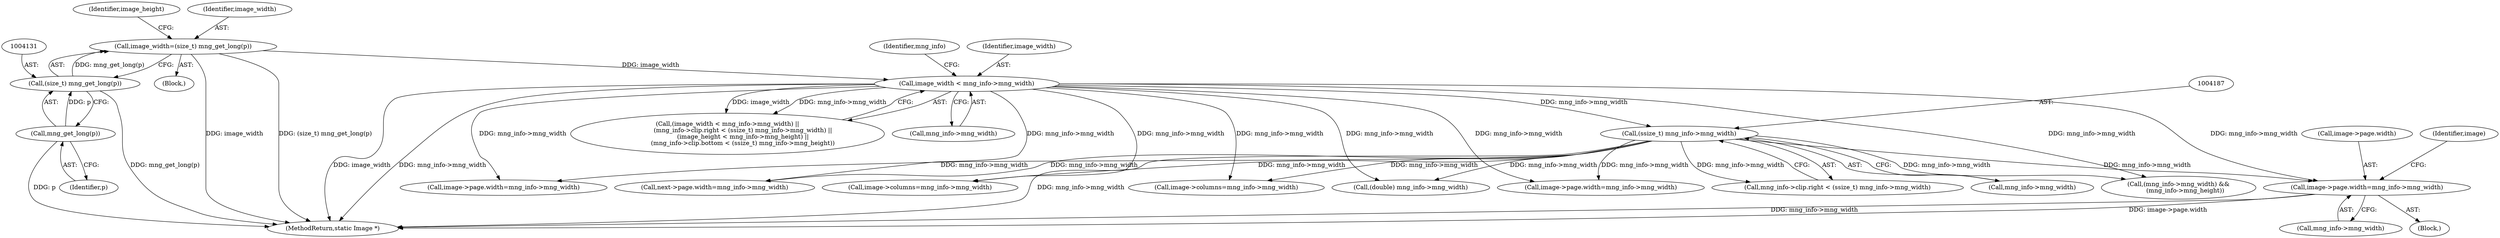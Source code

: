 digraph "0_ImageMagick_22e0310345499ffe906c604428f2a3a668942b05@pointer" {
"1004280" [label="(Call,image->page.width=mng_info->mng_width)"];
"1004186" [label="(Call,(ssize_t) mng_info->mng_width)"];
"1004174" [label="(Call,image_width < mng_info->mng_width)"];
"1004128" [label="(Call,image_width=(size_t) mng_get_long(p))"];
"1004130" [label="(Call,(size_t) mng_get_long(p))"];
"1004132" [label="(Call,mng_get_long(p))"];
"1004128" [label="(Call,image_width=(size_t) mng_get_long(p))"];
"1004173" [label="(Call,(image_width < mng_info->mng_width) ||\n                (mng_info->clip.right < (ssize_t) mng_info->mng_width) ||\n                (image_height < mng_info->mng_height) ||\n                (mng_info->clip.bottom < (ssize_t) mng_info->mng_height))"];
"1004183" [label="(Identifier,mng_info)"];
"1004132" [label="(Call,mng_get_long(p))"];
"1004174" [label="(Call,image_width < mng_info->mng_width)"];
"1004175" [label="(Identifier,image_width)"];
"1006762" [label="(Call,image->columns=mng_info->mng_width)"];
"1004135" [label="(Identifier,image_height)"];
"1004186" [label="(Call,(ssize_t) mng_info->mng_width)"];
"1007383" [label="(MethodReturn,static Image *)"];
"1004133" [label="(Identifier,p)"];
"1004208" [label="(Block,)"];
"1004608" [label="(Call,image->page.width=mng_info->mng_width)"];
"1004180" [label="(Call,mng_info->clip.right < (ssize_t) mng_info->mng_width)"];
"1004266" [label="(Call,image->columns=mng_info->mng_width)"];
"1004281" [label="(Call,image->page.width)"];
"1004331" [label="(Call,(double) mng_info->mng_width)"];
"1006776" [label="(Call,image->page.width=mng_info->mng_width)"];
"1004188" [label="(Call,mng_info->mng_width)"];
"1004292" [label="(Identifier,image)"];
"1004176" [label="(Call,mng_info->mng_width)"];
"1004130" [label="(Call,(size_t) mng_get_long(p))"];
"1006708" [label="(Call,(mng_info->mng_width) &&\n       (mng_info->mng_height))"];
"1007202" [label="(Call,next->page.width=mng_info->mng_width)"];
"1004280" [label="(Call,image->page.width=mng_info->mng_width)"];
"1004286" [label="(Call,mng_info->mng_width)"];
"1000424" [label="(Block,)"];
"1004129" [label="(Identifier,image_width)"];
"1004280" -> "1004208"  [label="AST: "];
"1004280" -> "1004286"  [label="CFG: "];
"1004281" -> "1004280"  [label="AST: "];
"1004286" -> "1004280"  [label="AST: "];
"1004292" -> "1004280"  [label="CFG: "];
"1004280" -> "1007383"  [label="DDG: mng_info->mng_width"];
"1004280" -> "1007383"  [label="DDG: image->page.width"];
"1004186" -> "1004280"  [label="DDG: mng_info->mng_width"];
"1004174" -> "1004280"  [label="DDG: mng_info->mng_width"];
"1004186" -> "1004180"  [label="AST: "];
"1004186" -> "1004188"  [label="CFG: "];
"1004187" -> "1004186"  [label="AST: "];
"1004188" -> "1004186"  [label="AST: "];
"1004180" -> "1004186"  [label="CFG: "];
"1004186" -> "1007383"  [label="DDG: mng_info->mng_width"];
"1004186" -> "1004180"  [label="DDG: mng_info->mng_width"];
"1004174" -> "1004186"  [label="DDG: mng_info->mng_width"];
"1004186" -> "1004266"  [label="DDG: mng_info->mng_width"];
"1004186" -> "1004331"  [label="DDG: mng_info->mng_width"];
"1004186" -> "1004608"  [label="DDG: mng_info->mng_width"];
"1004186" -> "1006708"  [label="DDG: mng_info->mng_width"];
"1004186" -> "1006762"  [label="DDG: mng_info->mng_width"];
"1004186" -> "1006776"  [label="DDG: mng_info->mng_width"];
"1004186" -> "1007202"  [label="DDG: mng_info->mng_width"];
"1004174" -> "1004173"  [label="AST: "];
"1004174" -> "1004176"  [label="CFG: "];
"1004175" -> "1004174"  [label="AST: "];
"1004176" -> "1004174"  [label="AST: "];
"1004183" -> "1004174"  [label="CFG: "];
"1004173" -> "1004174"  [label="CFG: "];
"1004174" -> "1007383"  [label="DDG: image_width"];
"1004174" -> "1007383"  [label="DDG: mng_info->mng_width"];
"1004174" -> "1004173"  [label="DDG: image_width"];
"1004174" -> "1004173"  [label="DDG: mng_info->mng_width"];
"1004128" -> "1004174"  [label="DDG: image_width"];
"1004174" -> "1004266"  [label="DDG: mng_info->mng_width"];
"1004174" -> "1004331"  [label="DDG: mng_info->mng_width"];
"1004174" -> "1004608"  [label="DDG: mng_info->mng_width"];
"1004174" -> "1006708"  [label="DDG: mng_info->mng_width"];
"1004174" -> "1006762"  [label="DDG: mng_info->mng_width"];
"1004174" -> "1006776"  [label="DDG: mng_info->mng_width"];
"1004174" -> "1007202"  [label="DDG: mng_info->mng_width"];
"1004128" -> "1000424"  [label="AST: "];
"1004128" -> "1004130"  [label="CFG: "];
"1004129" -> "1004128"  [label="AST: "];
"1004130" -> "1004128"  [label="AST: "];
"1004135" -> "1004128"  [label="CFG: "];
"1004128" -> "1007383"  [label="DDG: image_width"];
"1004128" -> "1007383"  [label="DDG: (size_t) mng_get_long(p)"];
"1004130" -> "1004128"  [label="DDG: mng_get_long(p)"];
"1004130" -> "1004132"  [label="CFG: "];
"1004131" -> "1004130"  [label="AST: "];
"1004132" -> "1004130"  [label="AST: "];
"1004130" -> "1007383"  [label="DDG: mng_get_long(p)"];
"1004132" -> "1004130"  [label="DDG: p"];
"1004132" -> "1004133"  [label="CFG: "];
"1004133" -> "1004132"  [label="AST: "];
"1004132" -> "1007383"  [label="DDG: p"];
}
